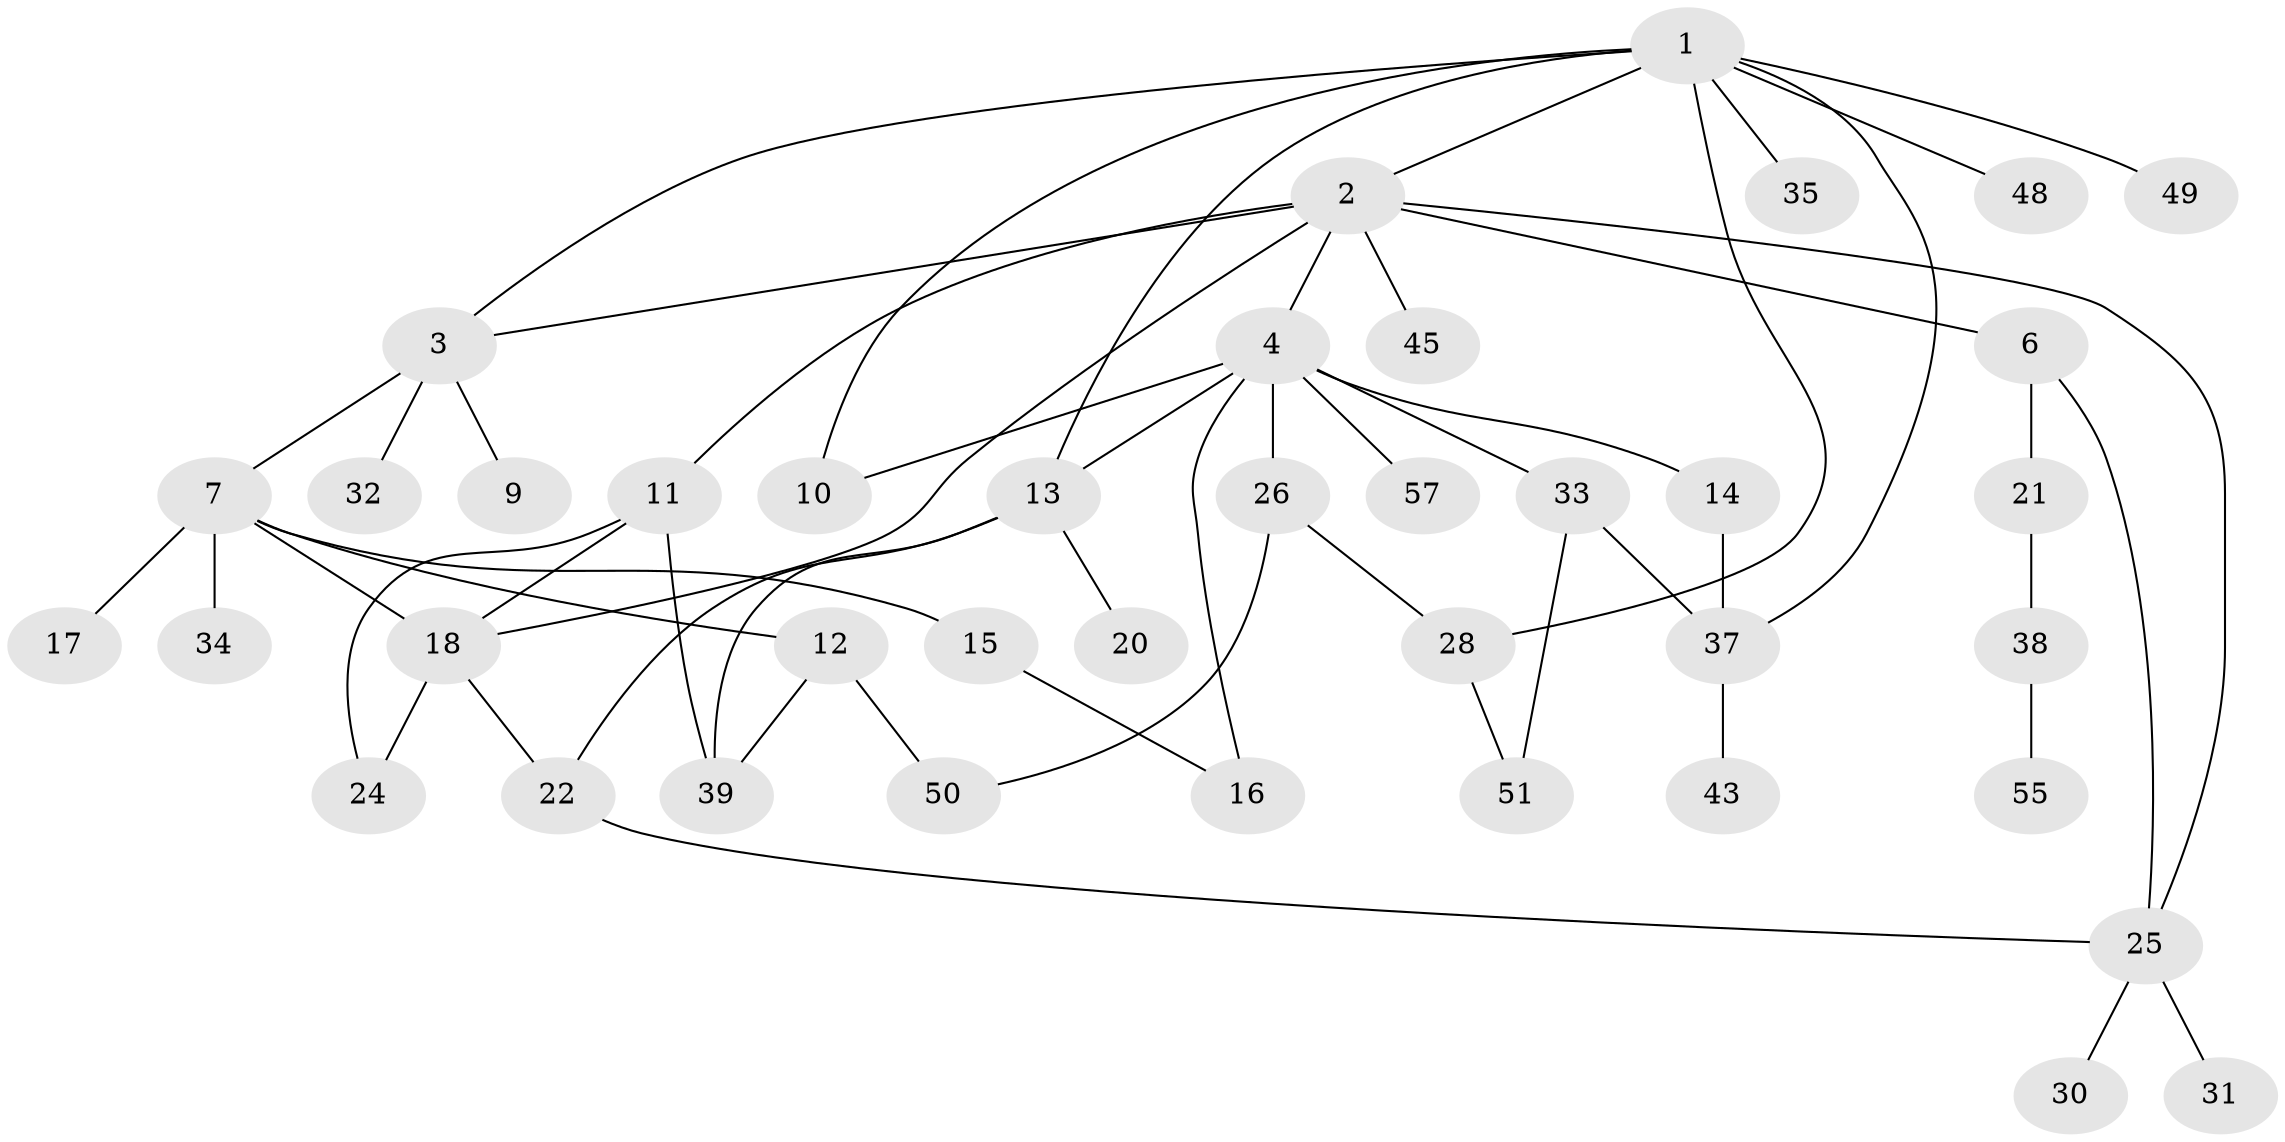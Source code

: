 // Generated by graph-tools (version 1.1) at 2025/51/02/27/25 19:51:38]
// undirected, 40 vertices, 56 edges
graph export_dot {
graph [start="1"]
  node [color=gray90,style=filled];
  1 [super="+23"];
  2 [super="+29"];
  3 [super="+5"];
  4 [super="+19"];
  6 [super="+36"];
  7 [super="+8"];
  9;
  10;
  11 [super="+40"];
  12 [super="+42"];
  13 [super="+27"];
  14;
  15;
  16;
  17;
  18 [super="+44"];
  20;
  21 [super="+47"];
  22 [super="+56"];
  24;
  25 [super="+53"];
  26 [super="+46"];
  28;
  30;
  31;
  32 [super="+54"];
  33;
  34;
  35;
  37 [super="+41"];
  38 [super="+59"];
  39;
  43;
  45;
  48;
  49;
  50;
  51 [super="+52"];
  55 [super="+58"];
  57;
  1 -- 2;
  1 -- 35;
  1 -- 49;
  1 -- 48;
  1 -- 3;
  1 -- 10;
  1 -- 28;
  1 -- 13;
  1 -- 37;
  2 -- 3;
  2 -- 4;
  2 -- 6;
  2 -- 11;
  2 -- 45;
  2 -- 25;
  2 -- 18;
  3 -- 9;
  3 -- 32 [weight=2];
  3 -- 7;
  4 -- 10;
  4 -- 13;
  4 -- 14;
  4 -- 26;
  4 -- 16;
  4 -- 33;
  4 -- 57;
  6 -- 21;
  6 -- 25;
  7 -- 12 [weight=2];
  7 -- 17;
  7 -- 18;
  7 -- 34;
  7 -- 15;
  11 -- 24;
  11 -- 39;
  11 -- 18;
  12 -- 39;
  12 -- 50;
  13 -- 20;
  13 -- 22;
  13 -- 39;
  14 -- 37;
  15 -- 16;
  18 -- 24;
  18 -- 22;
  21 -- 38;
  22 -- 25;
  25 -- 30;
  25 -- 31;
  26 -- 50;
  26 -- 28;
  28 -- 51;
  33 -- 37;
  33 -- 51;
  37 -- 43;
  38 -- 55 [weight=2];
}
